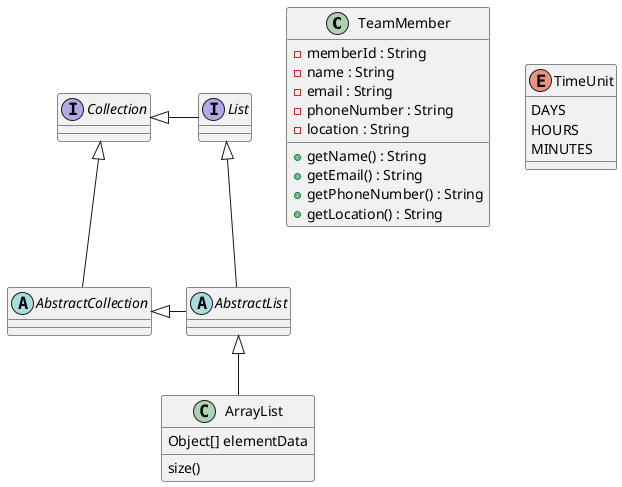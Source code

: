 @startuml
'https://plantuml.com/class-diagram
class TeamMember {
  - memberId : String
  - name : String
  - email : String
  - phoneNumber : String
  - location : String
  + getName() : String
  + getEmail() : String
  + getPhoneNumber() : String
  + getLocation() : String
}


abstract class AbstractList
abstract AbstractCollection
interface List
interface Collection

List <|-- AbstractList
Collection <|-- AbstractCollection

Collection <|- List
AbstractCollection <|- AbstractList
AbstractList <|-- ArrayList

class ArrayList {
Object[] elementData
size()
}

enum TimeUnit {
DAYS
HOURS
MINUTES
}

@enduml